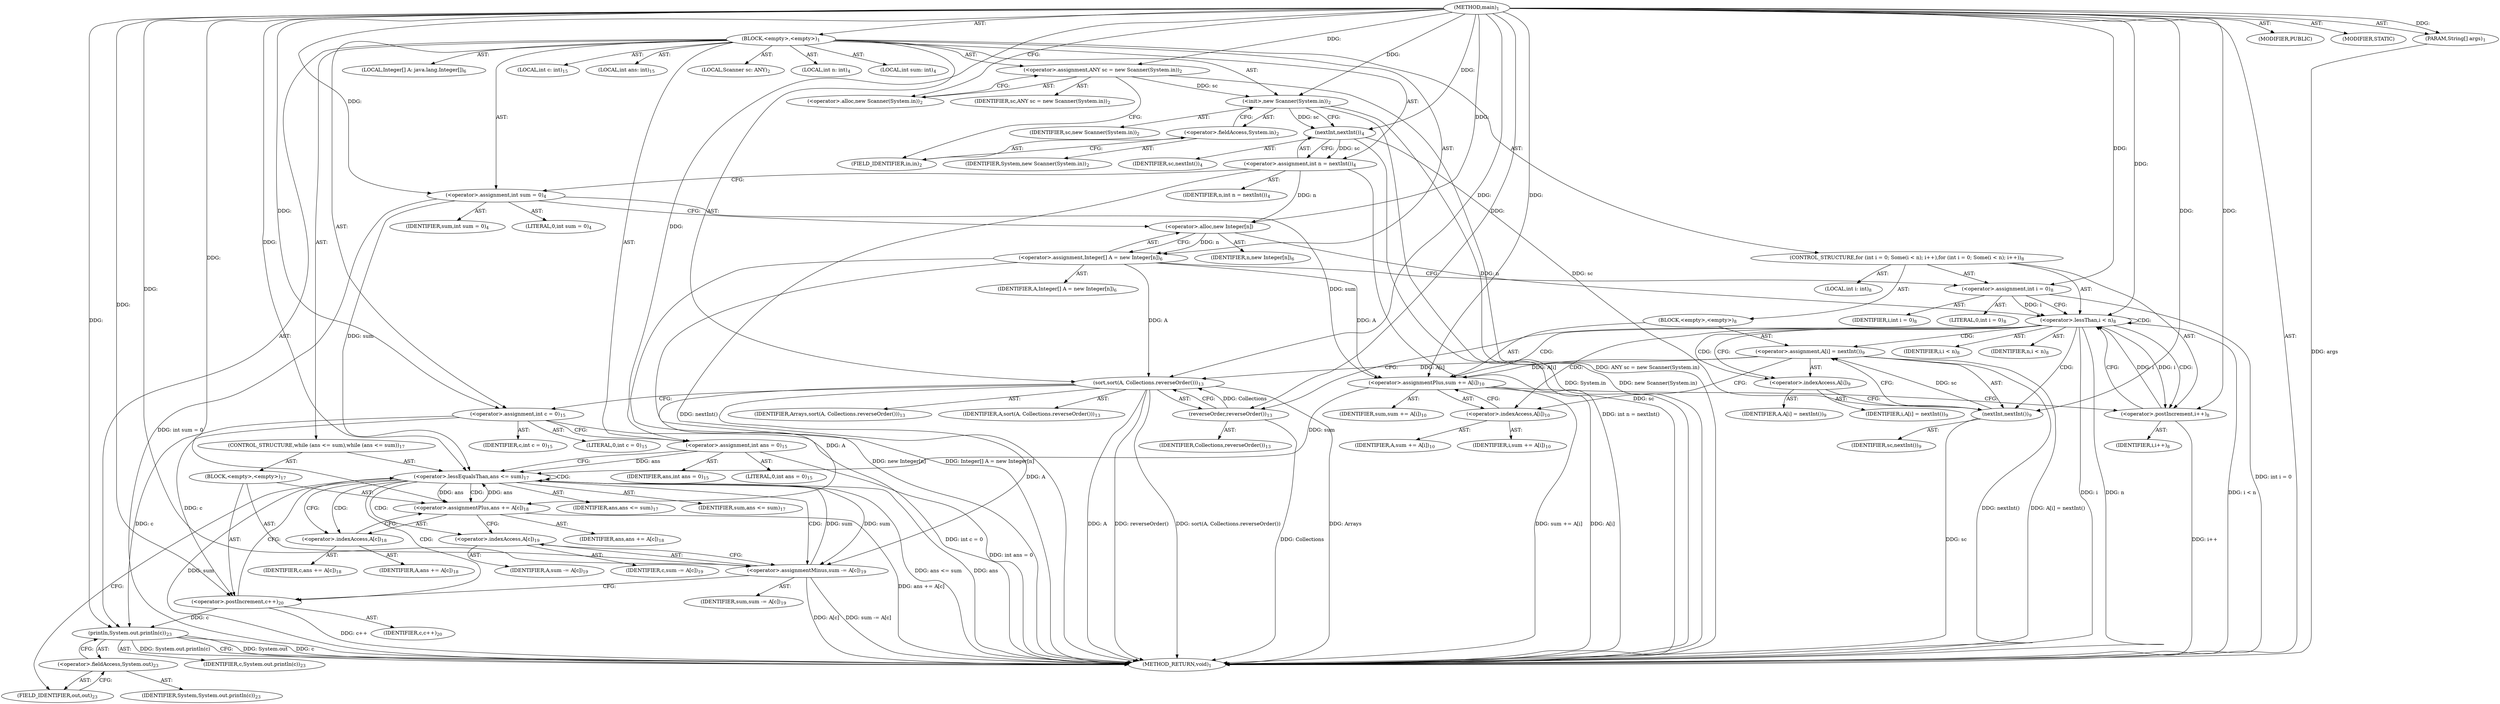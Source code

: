 digraph "main" {  
"19" [label = <(METHOD,main)<SUB>1</SUB>> ]
"20" [label = <(PARAM,String[] args)<SUB>1</SUB>> ]
"21" [label = <(BLOCK,&lt;empty&gt;,&lt;empty&gt;)<SUB>1</SUB>> ]
"4" [label = <(LOCAL,Scanner sc: ANY)<SUB>2</SUB>> ]
"22" [label = <(&lt;operator&gt;.assignment,ANY sc = new Scanner(System.in))<SUB>2</SUB>> ]
"23" [label = <(IDENTIFIER,sc,ANY sc = new Scanner(System.in))<SUB>2</SUB>> ]
"24" [label = <(&lt;operator&gt;.alloc,new Scanner(System.in))<SUB>2</SUB>> ]
"25" [label = <(&lt;init&gt;,new Scanner(System.in))<SUB>2</SUB>> ]
"3" [label = <(IDENTIFIER,sc,new Scanner(System.in))<SUB>2</SUB>> ]
"26" [label = <(&lt;operator&gt;.fieldAccess,System.in)<SUB>2</SUB>> ]
"27" [label = <(IDENTIFIER,System,new Scanner(System.in))<SUB>2</SUB>> ]
"28" [label = <(FIELD_IDENTIFIER,in,in)<SUB>2</SUB>> ]
"29" [label = <(LOCAL,int n: int)<SUB>4</SUB>> ]
"30" [label = <(LOCAL,int sum: int)<SUB>4</SUB>> ]
"31" [label = <(&lt;operator&gt;.assignment,int n = nextInt())<SUB>4</SUB>> ]
"32" [label = <(IDENTIFIER,n,int n = nextInt())<SUB>4</SUB>> ]
"33" [label = <(nextInt,nextInt())<SUB>4</SUB>> ]
"34" [label = <(IDENTIFIER,sc,nextInt())<SUB>4</SUB>> ]
"35" [label = <(&lt;operator&gt;.assignment,int sum = 0)<SUB>4</SUB>> ]
"36" [label = <(IDENTIFIER,sum,int sum = 0)<SUB>4</SUB>> ]
"37" [label = <(LITERAL,0,int sum = 0)<SUB>4</SUB>> ]
"38" [label = <(LOCAL,Integer[] A: java.lang.Integer[])<SUB>6</SUB>> ]
"39" [label = <(&lt;operator&gt;.assignment,Integer[] A = new Integer[n])<SUB>6</SUB>> ]
"40" [label = <(IDENTIFIER,A,Integer[] A = new Integer[n])<SUB>6</SUB>> ]
"41" [label = <(&lt;operator&gt;.alloc,new Integer[n])> ]
"42" [label = <(IDENTIFIER,n,new Integer[n])<SUB>6</SUB>> ]
"43" [label = <(CONTROL_STRUCTURE,for (int i = 0; Some(i &lt; n); i++),for (int i = 0; Some(i &lt; n); i++))<SUB>8</SUB>> ]
"44" [label = <(LOCAL,int i: int)<SUB>8</SUB>> ]
"45" [label = <(&lt;operator&gt;.assignment,int i = 0)<SUB>8</SUB>> ]
"46" [label = <(IDENTIFIER,i,int i = 0)<SUB>8</SUB>> ]
"47" [label = <(LITERAL,0,int i = 0)<SUB>8</SUB>> ]
"48" [label = <(&lt;operator&gt;.lessThan,i &lt; n)<SUB>8</SUB>> ]
"49" [label = <(IDENTIFIER,i,i &lt; n)<SUB>8</SUB>> ]
"50" [label = <(IDENTIFIER,n,i &lt; n)<SUB>8</SUB>> ]
"51" [label = <(&lt;operator&gt;.postIncrement,i++)<SUB>8</SUB>> ]
"52" [label = <(IDENTIFIER,i,i++)<SUB>8</SUB>> ]
"53" [label = <(BLOCK,&lt;empty&gt;,&lt;empty&gt;)<SUB>8</SUB>> ]
"54" [label = <(&lt;operator&gt;.assignment,A[i] = nextInt())<SUB>9</SUB>> ]
"55" [label = <(&lt;operator&gt;.indexAccess,A[i])<SUB>9</SUB>> ]
"56" [label = <(IDENTIFIER,A,A[i] = nextInt())<SUB>9</SUB>> ]
"57" [label = <(IDENTIFIER,i,A[i] = nextInt())<SUB>9</SUB>> ]
"58" [label = <(nextInt,nextInt())<SUB>9</SUB>> ]
"59" [label = <(IDENTIFIER,sc,nextInt())<SUB>9</SUB>> ]
"60" [label = <(&lt;operator&gt;.assignmentPlus,sum += A[i])<SUB>10</SUB>> ]
"61" [label = <(IDENTIFIER,sum,sum += A[i])<SUB>10</SUB>> ]
"62" [label = <(&lt;operator&gt;.indexAccess,A[i])<SUB>10</SUB>> ]
"63" [label = <(IDENTIFIER,A,sum += A[i])<SUB>10</SUB>> ]
"64" [label = <(IDENTIFIER,i,sum += A[i])<SUB>10</SUB>> ]
"65" [label = <(sort,sort(A, Collections.reverseOrder()))<SUB>13</SUB>> ]
"66" [label = <(IDENTIFIER,Arrays,sort(A, Collections.reverseOrder()))<SUB>13</SUB>> ]
"67" [label = <(IDENTIFIER,A,sort(A, Collections.reverseOrder()))<SUB>13</SUB>> ]
"68" [label = <(reverseOrder,reverseOrder())<SUB>13</SUB>> ]
"69" [label = <(IDENTIFIER,Collections,reverseOrder())<SUB>13</SUB>> ]
"70" [label = <(LOCAL,int c: int)<SUB>15</SUB>> ]
"71" [label = <(LOCAL,int ans: int)<SUB>15</SUB>> ]
"72" [label = <(&lt;operator&gt;.assignment,int c = 0)<SUB>15</SUB>> ]
"73" [label = <(IDENTIFIER,c,int c = 0)<SUB>15</SUB>> ]
"74" [label = <(LITERAL,0,int c = 0)<SUB>15</SUB>> ]
"75" [label = <(&lt;operator&gt;.assignment,int ans = 0)<SUB>15</SUB>> ]
"76" [label = <(IDENTIFIER,ans,int ans = 0)<SUB>15</SUB>> ]
"77" [label = <(LITERAL,0,int ans = 0)<SUB>15</SUB>> ]
"78" [label = <(CONTROL_STRUCTURE,while (ans &lt;= sum),while (ans &lt;= sum))<SUB>17</SUB>> ]
"79" [label = <(&lt;operator&gt;.lessEqualsThan,ans &lt;= sum)<SUB>17</SUB>> ]
"80" [label = <(IDENTIFIER,ans,ans &lt;= sum)<SUB>17</SUB>> ]
"81" [label = <(IDENTIFIER,sum,ans &lt;= sum)<SUB>17</SUB>> ]
"82" [label = <(BLOCK,&lt;empty&gt;,&lt;empty&gt;)<SUB>17</SUB>> ]
"83" [label = <(&lt;operator&gt;.assignmentPlus,ans += A[c])<SUB>18</SUB>> ]
"84" [label = <(IDENTIFIER,ans,ans += A[c])<SUB>18</SUB>> ]
"85" [label = <(&lt;operator&gt;.indexAccess,A[c])<SUB>18</SUB>> ]
"86" [label = <(IDENTIFIER,A,ans += A[c])<SUB>18</SUB>> ]
"87" [label = <(IDENTIFIER,c,ans += A[c])<SUB>18</SUB>> ]
"88" [label = <(&lt;operator&gt;.assignmentMinus,sum -= A[c])<SUB>19</SUB>> ]
"89" [label = <(IDENTIFIER,sum,sum -= A[c])<SUB>19</SUB>> ]
"90" [label = <(&lt;operator&gt;.indexAccess,A[c])<SUB>19</SUB>> ]
"91" [label = <(IDENTIFIER,A,sum -= A[c])<SUB>19</SUB>> ]
"92" [label = <(IDENTIFIER,c,sum -= A[c])<SUB>19</SUB>> ]
"93" [label = <(&lt;operator&gt;.postIncrement,c++)<SUB>20</SUB>> ]
"94" [label = <(IDENTIFIER,c,c++)<SUB>20</SUB>> ]
"95" [label = <(println,System.out.println(c))<SUB>23</SUB>> ]
"96" [label = <(&lt;operator&gt;.fieldAccess,System.out)<SUB>23</SUB>> ]
"97" [label = <(IDENTIFIER,System,System.out.println(c))<SUB>23</SUB>> ]
"98" [label = <(FIELD_IDENTIFIER,out,out)<SUB>23</SUB>> ]
"99" [label = <(IDENTIFIER,c,System.out.println(c))<SUB>23</SUB>> ]
"100" [label = <(MODIFIER,PUBLIC)> ]
"101" [label = <(MODIFIER,STATIC)> ]
"102" [label = <(METHOD_RETURN,void)<SUB>1</SUB>> ]
  "19" -> "20"  [ label = "AST: "] 
  "19" -> "21"  [ label = "AST: "] 
  "19" -> "100"  [ label = "AST: "] 
  "19" -> "101"  [ label = "AST: "] 
  "19" -> "102"  [ label = "AST: "] 
  "21" -> "4"  [ label = "AST: "] 
  "21" -> "22"  [ label = "AST: "] 
  "21" -> "25"  [ label = "AST: "] 
  "21" -> "29"  [ label = "AST: "] 
  "21" -> "30"  [ label = "AST: "] 
  "21" -> "31"  [ label = "AST: "] 
  "21" -> "35"  [ label = "AST: "] 
  "21" -> "38"  [ label = "AST: "] 
  "21" -> "39"  [ label = "AST: "] 
  "21" -> "43"  [ label = "AST: "] 
  "21" -> "65"  [ label = "AST: "] 
  "21" -> "70"  [ label = "AST: "] 
  "21" -> "71"  [ label = "AST: "] 
  "21" -> "72"  [ label = "AST: "] 
  "21" -> "75"  [ label = "AST: "] 
  "21" -> "78"  [ label = "AST: "] 
  "21" -> "95"  [ label = "AST: "] 
  "22" -> "23"  [ label = "AST: "] 
  "22" -> "24"  [ label = "AST: "] 
  "25" -> "3"  [ label = "AST: "] 
  "25" -> "26"  [ label = "AST: "] 
  "26" -> "27"  [ label = "AST: "] 
  "26" -> "28"  [ label = "AST: "] 
  "31" -> "32"  [ label = "AST: "] 
  "31" -> "33"  [ label = "AST: "] 
  "33" -> "34"  [ label = "AST: "] 
  "35" -> "36"  [ label = "AST: "] 
  "35" -> "37"  [ label = "AST: "] 
  "39" -> "40"  [ label = "AST: "] 
  "39" -> "41"  [ label = "AST: "] 
  "41" -> "42"  [ label = "AST: "] 
  "43" -> "44"  [ label = "AST: "] 
  "43" -> "45"  [ label = "AST: "] 
  "43" -> "48"  [ label = "AST: "] 
  "43" -> "51"  [ label = "AST: "] 
  "43" -> "53"  [ label = "AST: "] 
  "45" -> "46"  [ label = "AST: "] 
  "45" -> "47"  [ label = "AST: "] 
  "48" -> "49"  [ label = "AST: "] 
  "48" -> "50"  [ label = "AST: "] 
  "51" -> "52"  [ label = "AST: "] 
  "53" -> "54"  [ label = "AST: "] 
  "53" -> "60"  [ label = "AST: "] 
  "54" -> "55"  [ label = "AST: "] 
  "54" -> "58"  [ label = "AST: "] 
  "55" -> "56"  [ label = "AST: "] 
  "55" -> "57"  [ label = "AST: "] 
  "58" -> "59"  [ label = "AST: "] 
  "60" -> "61"  [ label = "AST: "] 
  "60" -> "62"  [ label = "AST: "] 
  "62" -> "63"  [ label = "AST: "] 
  "62" -> "64"  [ label = "AST: "] 
  "65" -> "66"  [ label = "AST: "] 
  "65" -> "67"  [ label = "AST: "] 
  "65" -> "68"  [ label = "AST: "] 
  "68" -> "69"  [ label = "AST: "] 
  "72" -> "73"  [ label = "AST: "] 
  "72" -> "74"  [ label = "AST: "] 
  "75" -> "76"  [ label = "AST: "] 
  "75" -> "77"  [ label = "AST: "] 
  "78" -> "79"  [ label = "AST: "] 
  "78" -> "82"  [ label = "AST: "] 
  "79" -> "80"  [ label = "AST: "] 
  "79" -> "81"  [ label = "AST: "] 
  "82" -> "83"  [ label = "AST: "] 
  "82" -> "88"  [ label = "AST: "] 
  "82" -> "93"  [ label = "AST: "] 
  "83" -> "84"  [ label = "AST: "] 
  "83" -> "85"  [ label = "AST: "] 
  "85" -> "86"  [ label = "AST: "] 
  "85" -> "87"  [ label = "AST: "] 
  "88" -> "89"  [ label = "AST: "] 
  "88" -> "90"  [ label = "AST: "] 
  "90" -> "91"  [ label = "AST: "] 
  "90" -> "92"  [ label = "AST: "] 
  "93" -> "94"  [ label = "AST: "] 
  "95" -> "96"  [ label = "AST: "] 
  "95" -> "99"  [ label = "AST: "] 
  "96" -> "97"  [ label = "AST: "] 
  "96" -> "98"  [ label = "AST: "] 
  "22" -> "28"  [ label = "CFG: "] 
  "25" -> "33"  [ label = "CFG: "] 
  "31" -> "35"  [ label = "CFG: "] 
  "35" -> "41"  [ label = "CFG: "] 
  "39" -> "45"  [ label = "CFG: "] 
  "65" -> "72"  [ label = "CFG: "] 
  "72" -> "75"  [ label = "CFG: "] 
  "75" -> "79"  [ label = "CFG: "] 
  "95" -> "102"  [ label = "CFG: "] 
  "24" -> "22"  [ label = "CFG: "] 
  "26" -> "25"  [ label = "CFG: "] 
  "33" -> "31"  [ label = "CFG: "] 
  "41" -> "39"  [ label = "CFG: "] 
  "45" -> "48"  [ label = "CFG: "] 
  "48" -> "55"  [ label = "CFG: "] 
  "48" -> "68"  [ label = "CFG: "] 
  "51" -> "48"  [ label = "CFG: "] 
  "68" -> "65"  [ label = "CFG: "] 
  "79" -> "85"  [ label = "CFG: "] 
  "79" -> "98"  [ label = "CFG: "] 
  "96" -> "95"  [ label = "CFG: "] 
  "28" -> "26"  [ label = "CFG: "] 
  "54" -> "62"  [ label = "CFG: "] 
  "60" -> "51"  [ label = "CFG: "] 
  "83" -> "90"  [ label = "CFG: "] 
  "88" -> "93"  [ label = "CFG: "] 
  "93" -> "79"  [ label = "CFG: "] 
  "98" -> "96"  [ label = "CFG: "] 
  "55" -> "58"  [ label = "CFG: "] 
  "58" -> "54"  [ label = "CFG: "] 
  "62" -> "60"  [ label = "CFG: "] 
  "85" -> "83"  [ label = "CFG: "] 
  "90" -> "88"  [ label = "CFG: "] 
  "19" -> "24"  [ label = "CFG: "] 
  "20" -> "102"  [ label = "DDG: args"] 
  "22" -> "102"  [ label = "DDG: ANY sc = new Scanner(System.in)"] 
  "25" -> "102"  [ label = "DDG: System.in"] 
  "25" -> "102"  [ label = "DDG: new Scanner(System.in)"] 
  "33" -> "102"  [ label = "DDG: sc"] 
  "31" -> "102"  [ label = "DDG: nextInt()"] 
  "31" -> "102"  [ label = "DDG: int n = nextInt()"] 
  "35" -> "102"  [ label = "DDG: int sum = 0"] 
  "39" -> "102"  [ label = "DDG: new Integer[n]"] 
  "39" -> "102"  [ label = "DDG: Integer[] A = new Integer[n]"] 
  "45" -> "102"  [ label = "DDG: int i = 0"] 
  "48" -> "102"  [ label = "DDG: i"] 
  "48" -> "102"  [ label = "DDG: n"] 
  "48" -> "102"  [ label = "DDG: i &lt; n"] 
  "65" -> "102"  [ label = "DDG: A"] 
  "65" -> "102"  [ label = "DDG: reverseOrder()"] 
  "65" -> "102"  [ label = "DDG: sort(A, Collections.reverseOrder())"] 
  "72" -> "102"  [ label = "DDG: int c = 0"] 
  "75" -> "102"  [ label = "DDG: int ans = 0"] 
  "79" -> "102"  [ label = "DDG: ans"] 
  "79" -> "102"  [ label = "DDG: sum"] 
  "79" -> "102"  [ label = "DDG: ans &lt;= sum"] 
  "95" -> "102"  [ label = "DDG: System.out"] 
  "95" -> "102"  [ label = "DDG: c"] 
  "95" -> "102"  [ label = "DDG: System.out.println(c)"] 
  "83" -> "102"  [ label = "DDG: ans += A[c]"] 
  "88" -> "102"  [ label = "DDG: A[c]"] 
  "88" -> "102"  [ label = "DDG: sum -= A[c]"] 
  "93" -> "102"  [ label = "DDG: c++"] 
  "58" -> "102"  [ label = "DDG: sc"] 
  "54" -> "102"  [ label = "DDG: nextInt()"] 
  "54" -> "102"  [ label = "DDG: A[i] = nextInt()"] 
  "60" -> "102"  [ label = "DDG: A[i]"] 
  "60" -> "102"  [ label = "DDG: sum += A[i]"] 
  "51" -> "102"  [ label = "DDG: i++"] 
  "68" -> "102"  [ label = "DDG: Collections"] 
  "65" -> "102"  [ label = "DDG: Arrays"] 
  "19" -> "20"  [ label = "DDG: "] 
  "19" -> "22"  [ label = "DDG: "] 
  "33" -> "31"  [ label = "DDG: sc"] 
  "19" -> "35"  [ label = "DDG: "] 
  "41" -> "39"  [ label = "DDG: n"] 
  "19" -> "72"  [ label = "DDG: "] 
  "19" -> "75"  [ label = "DDG: "] 
  "22" -> "25"  [ label = "DDG: sc"] 
  "19" -> "25"  [ label = "DDG: "] 
  "19" -> "45"  [ label = "DDG: "] 
  "19" -> "65"  [ label = "DDG: "] 
  "39" -> "65"  [ label = "DDG: A"] 
  "54" -> "65"  [ label = "DDG: A[i]"] 
  "68" -> "65"  [ label = "DDG: Collections"] 
  "72" -> "95"  [ label = "DDG: c"] 
  "93" -> "95"  [ label = "DDG: c"] 
  "19" -> "95"  [ label = "DDG: "] 
  "25" -> "33"  [ label = "DDG: sc"] 
  "19" -> "33"  [ label = "DDG: "] 
  "31" -> "41"  [ label = "DDG: n"] 
  "19" -> "41"  [ label = "DDG: "] 
  "45" -> "48"  [ label = "DDG: i"] 
  "51" -> "48"  [ label = "DDG: i"] 
  "19" -> "48"  [ label = "DDG: "] 
  "41" -> "48"  [ label = "DDG: n"] 
  "48" -> "51"  [ label = "DDG: i"] 
  "19" -> "51"  [ label = "DDG: "] 
  "58" -> "54"  [ label = "DDG: sc"] 
  "39" -> "60"  [ label = "DDG: A"] 
  "54" -> "60"  [ label = "DDG: A[i]"] 
  "19" -> "68"  [ label = "DDG: "] 
  "75" -> "79"  [ label = "DDG: ans"] 
  "83" -> "79"  [ label = "DDG: ans"] 
  "19" -> "79"  [ label = "DDG: "] 
  "35" -> "79"  [ label = "DDG: sum"] 
  "88" -> "79"  [ label = "DDG: sum"] 
  "60" -> "79"  [ label = "DDG: sum"] 
  "65" -> "83"  [ label = "DDG: A"] 
  "65" -> "88"  [ label = "DDG: A"] 
  "35" -> "60"  [ label = "DDG: sum"] 
  "19" -> "60"  [ label = "DDG: "] 
  "79" -> "83"  [ label = "DDG: ans"] 
  "19" -> "83"  [ label = "DDG: "] 
  "79" -> "88"  [ label = "DDG: sum"] 
  "19" -> "88"  [ label = "DDG: "] 
  "72" -> "93"  [ label = "DDG: c"] 
  "19" -> "93"  [ label = "DDG: "] 
  "33" -> "58"  [ label = "DDG: sc"] 
  "19" -> "58"  [ label = "DDG: "] 
  "48" -> "48"  [ label = "CDG: "] 
  "48" -> "58"  [ label = "CDG: "] 
  "48" -> "60"  [ label = "CDG: "] 
  "48" -> "51"  [ label = "CDG: "] 
  "48" -> "55"  [ label = "CDG: "] 
  "48" -> "54"  [ label = "CDG: "] 
  "48" -> "62"  [ label = "CDG: "] 
  "79" -> "83"  [ label = "CDG: "] 
  "79" -> "85"  [ label = "CDG: "] 
  "79" -> "88"  [ label = "CDG: "] 
  "79" -> "93"  [ label = "CDG: "] 
  "79" -> "90"  [ label = "CDG: "] 
  "79" -> "79"  [ label = "CDG: "] 
}
